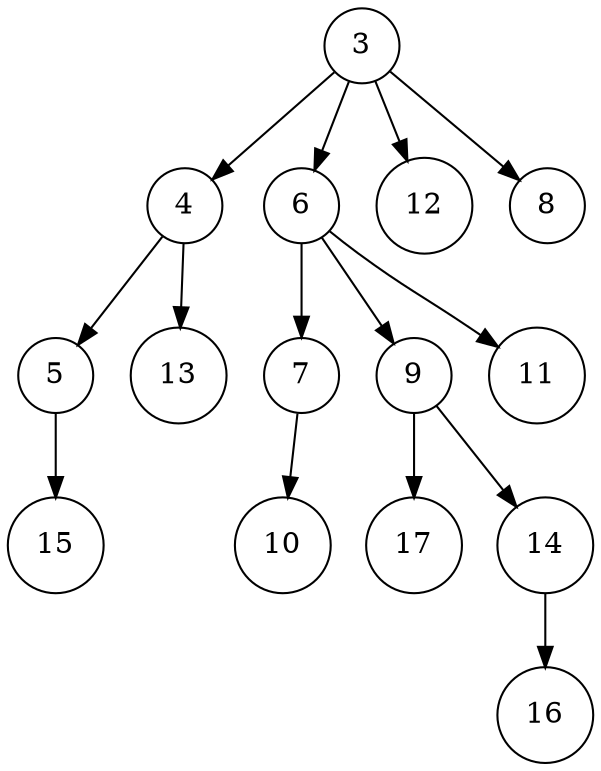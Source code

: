 digraph G{
	node[shape=circle]
	t3[label="3"];
	t34[label="4"];
	t345[label="5"];
	t34515[label="15"];
	t345->t34515;
	t3413[label="13"];
	{rank=same t345->t3413[style=invis]}
	t34->t345;
	t34->t3413;
	t36[label="6"];
	t367[label="7"];
	t36710[label="10"];
	t367->t36710;
	t369[label="9"];
	t36917[label="17"];
	t36914[label="14"];
	t3691416[label="16"];
	t36914->t3691416;
	{rank=same t36917->t36914[style=invis]}
	t369->t36917;
	t369->t36914;
	t3611[label="11"];
	{rank=same t367->t369->t3611[style=invis]}
	t36->t367;
	t36->t369;
	t36->t3611;
	t312[label="12"];
	t38[label="8"];
	{rank=same t34->t36->t312->t38[style=invis]}
	t3->t34;
	t3->t36;
	t3->t312;
	t3->t38;
}